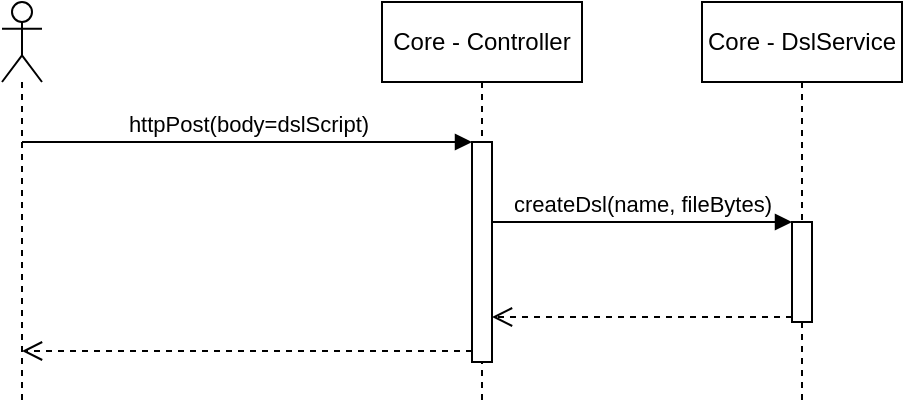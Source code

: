 <mxfile>
    <diagram id="utv_D--Is2pyvzvbY1Hj" name="build0">
        <mxGraphModel dx="979" dy="787" grid="0" gridSize="10" guides="1" tooltips="1" connect="1" arrows="1" fold="1" page="1" pageScale="1" pageWidth="827" pageHeight="1169" math="0" shadow="0">
            <root>
                <mxCell id="0"/>
                <mxCell id="1" parent="0"/>
                <mxCell id="3" value="Core - Controller" style="shape=umlLifeline;perimeter=lifelinePerimeter;whiteSpace=wrap;html=1;container=1;collapsible=0;recursiveResize=0;outlineConnect=0;" parent="1" vertex="1">
                    <mxGeometry x="320" y="140" width="100" height="200" as="geometry"/>
                </mxCell>
                <mxCell id="7" value="" style="html=1;points=[];perimeter=orthogonalPerimeter;" parent="3" vertex="1">
                    <mxGeometry x="45" y="70" width="10" height="110" as="geometry"/>
                </mxCell>
                <mxCell id="8" value="httpPost(body=dslScript)" style="html=1;verticalAlign=bottom;endArrow=block;entryX=0;entryY=0;" parent="1" source="Bd0fc6Pxmun-X_p79CJK-13" target="7" edge="1">
                    <mxGeometry relative="1" as="geometry">
                        <mxPoint x="109.5" y="210.0" as="sourcePoint"/>
                    </mxGeometry>
                </mxCell>
                <mxCell id="9" value="" style="html=1;verticalAlign=bottom;endArrow=open;dashed=1;endSize=8;exitX=0;exitY=0.95;" parent="1" source="7" target="Bd0fc6Pxmun-X_p79CJK-13" edge="1">
                    <mxGeometry relative="1" as="geometry">
                        <mxPoint x="109.5" y="314.5" as="targetPoint"/>
                    </mxGeometry>
                </mxCell>
                <mxCell id="10" value="Core - DslService" style="shape=umlLifeline;perimeter=lifelinePerimeter;whiteSpace=wrap;html=1;container=1;collapsible=0;recursiveResize=0;outlineConnect=0;" parent="1" vertex="1">
                    <mxGeometry x="480" y="140" width="100" height="200" as="geometry"/>
                </mxCell>
                <mxCell id="11" value="" style="html=1;points=[];perimeter=orthogonalPerimeter;" parent="10" vertex="1">
                    <mxGeometry x="45" y="110" width="10" height="50" as="geometry"/>
                </mxCell>
                <mxCell id="12" value="createDsl(name, fileBytes)" style="html=1;verticalAlign=bottom;endArrow=block;entryX=0;entryY=0;" parent="1" source="7" target="11" edge="1">
                    <mxGeometry relative="1" as="geometry">
                        <mxPoint x="410" y="250" as="sourcePoint"/>
                    </mxGeometry>
                </mxCell>
                <mxCell id="13" value="" style="html=1;verticalAlign=bottom;endArrow=open;dashed=1;endSize=8;exitX=0;exitY=0.95;" parent="1" source="11" target="7" edge="1">
                    <mxGeometry relative="1" as="geometry">
                        <mxPoint x="440" y="298" as="targetPoint"/>
                    </mxGeometry>
                </mxCell>
                <mxCell id="Bd0fc6Pxmun-X_p79CJK-13" value="" style="shape=umlLifeline;participant=umlActor;perimeter=lifelinePerimeter;whiteSpace=wrap;html=1;container=1;collapsible=0;recursiveResize=0;verticalAlign=top;spacingTop=36;outlineConnect=0;" parent="1" vertex="1">
                    <mxGeometry x="130" y="140" width="20" height="200" as="geometry"/>
                </mxCell>
            </root>
        </mxGraphModel>
    </diagram>
    <diagram name="build1" id="wGGCoqhekfrhkk6rmXAf">
        <mxGraphModel dx="1386" dy="787" grid="0" gridSize="10" guides="1" tooltips="1" connect="1" arrows="1" fold="1" page="1" pageScale="1" pageWidth="827" pageHeight="1169" math="0" shadow="0">
            <root>
                <mxCell id="_SHjirO3JfAntVt3ac7E-0"/>
                <mxCell id="_SHjirO3JfAntVt3ac7E-1" parent="_SHjirO3JfAntVt3ac7E-0"/>
                <mxCell id="_SHjirO3JfAntVt3ac7E-5" value="Core - DslService" style="shape=umlLifeline;perimeter=lifelinePerimeter;whiteSpace=wrap;html=1;container=1;collapsible=0;recursiveResize=0;outlineConnect=0;" parent="_SHjirO3JfAntVt3ac7E-1" vertex="1">
                    <mxGeometry x="170" y="140" width="100" height="180" as="geometry"/>
                </mxCell>
                <mxCell id="_SHjirO3JfAntVt3ac7E-6" value="" style="html=1;points=[];perimeter=orthogonalPerimeter;" parent="_SHjirO3JfAntVt3ac7E-5" vertex="1">
                    <mxGeometry x="45" y="60" width="10" height="90" as="geometry"/>
                </mxCell>
                <mxCell id="_SHjirO3JfAntVt3ac7E-7" value="createDsl(name, fileBytes)" style="html=1;verticalAlign=bottom;startArrow=oval;endArrow=block;startSize=8;" parent="_SHjirO3JfAntVt3ac7E-5" edge="1">
                    <mxGeometry relative="1" as="geometry">
                        <mxPoint x="-105" y="60" as="sourcePoint"/>
                        <mxPoint x="50" y="60" as="targetPoint"/>
                    </mxGeometry>
                </mxCell>
                <mxCell id="_SHjirO3JfAntVt3ac7E-11" value="DataBase" style="shape=umlLifeline;perimeter=lifelinePerimeter;whiteSpace=wrap;html=1;container=1;collapsible=0;recursiveResize=0;outlineConnect=0;" parent="_SHjirO3JfAntVt3ac7E-1" vertex="1">
                    <mxGeometry x="490" y="140" width="100" height="190" as="geometry"/>
                </mxCell>
                <mxCell id="_SHjirO3JfAntVt3ac7E-12" value="" style="html=1;points=[];perimeter=orthogonalPerimeter;" parent="_SHjirO3JfAntVt3ac7E-11" vertex="1">
                    <mxGeometry x="45" y="68" width="10" height="25" as="geometry"/>
                </mxCell>
                <mxCell id="_SHjirO3JfAntVt3ac7E-16" value="" style="html=1;verticalAlign=bottom;labelBackgroundColor=none;endArrow=open;endFill=0;dashed=1;" parent="_SHjirO3JfAntVt3ac7E-1" source="_SHjirO3JfAntVt3ac7E-6" edge="1">
                    <mxGeometry width="160" relative="1" as="geometry">
                        <mxPoint x="230" y="273" as="sourcePoint"/>
                        <mxPoint x="350" y="270" as="targetPoint"/>
                    </mxGeometry>
                </mxCell>
                <mxCell id="_SHjirO3JfAntVt3ac7E-17" value="&amp;lt;&amp;lt;async - create&amp;gt;&amp;gt;" style="edgeLabel;html=1;align=center;verticalAlign=middle;resizable=0;points=[];" parent="_SHjirO3JfAntVt3ac7E-16" vertex="1" connectable="0">
                    <mxGeometry x="0.45" relative="1" as="geometry">
                        <mxPoint x="-27" y="-10" as="offset"/>
                    </mxGeometry>
                </mxCell>
                <mxCell id="_SHjirO3JfAntVt3ac7E-18" value="BuilderJob" style="shape=umlLifeline;perimeter=lifelinePerimeter;whiteSpace=wrap;html=1;container=1;collapsible=0;recursiveResize=0;outlineConnect=0;" parent="_SHjirO3JfAntVt3ac7E-1" vertex="1">
                    <mxGeometry x="350" y="250" width="100" height="70" as="geometry"/>
                </mxCell>
                <mxCell id="_SHjirO3JfAntVt3ac7E-21" value="createDsl(...)" style="html=1;verticalAlign=bottom;endArrow=block;entryX=0;entryY=0;exitX=1.104;exitY=0.106;exitDx=0;exitDy=0;exitPerimeter=0;" parent="_SHjirO3JfAntVt3ac7E-1" source="_SHjirO3JfAntVt3ac7E-6" target="_SHjirO3JfAntVt3ac7E-12" edge="1">
                    <mxGeometry relative="1" as="geometry">
                        <mxPoint x="240" y="210" as="sourcePoint"/>
                    </mxGeometry>
                </mxCell>
                <mxCell id="_SHjirO3JfAntVt3ac7E-22" value="id" style="html=1;verticalAlign=bottom;endArrow=open;dashed=1;endSize=8;exitX=-0.047;exitY=0.913;exitDx=0;exitDy=0;exitPerimeter=0;" parent="_SHjirO3JfAntVt3ac7E-1" source="_SHjirO3JfAntVt3ac7E-12" target="_SHjirO3JfAntVt3ac7E-6" edge="1">
                    <mxGeometry relative="1" as="geometry">
                        <mxPoint x="250" y="234" as="targetPoint"/>
                    </mxGeometry>
                </mxCell>
                <mxCell id="_SHjirO3JfAntVt3ac7E-29" value="" style="html=1;verticalAlign=bottom;endArrow=open;dashed=1;endSize=8;" parent="_SHjirO3JfAntVt3ac7E-1" source="_SHjirO3JfAntVt3ac7E-6" edge="1">
                    <mxGeometry x="-0.143" y="-10" relative="1" as="geometry">
                        <mxPoint x="210" y="280" as="sourcePoint"/>
                        <mxPoint x="67" y="280" as="targetPoint"/>
                        <mxPoint as="offset"/>
                    </mxGeometry>
                </mxCell>
            </root>
        </mxGraphModel>
    </diagram>
    <diagram name="build2" id="a5JG3vgdXDS3aouaaDYc">
        <mxGraphModel dx="1386" dy="787" grid="0" gridSize="10" guides="1" tooltips="1" connect="1" arrows="1" fold="1" page="1" pageScale="1" pageWidth="827" pageHeight="1169" math="0" shadow="0">
            <root>
                <mxCell id="0touS1AEJUGKjj6mapaU-0"/>
                <mxCell id="0touS1AEJUGKjj6mapaU-1" parent="0touS1AEJUGKjj6mapaU-0"/>
                <mxCell id="0touS1AEJUGKjj6mapaU-2" value="alt" style="shape=umlFrame;tabWidth=110;tabHeight=30;tabPosition=left;html=1;boundedLbl=1;labelInHeader=1;width=70;height=30;" parent="0touS1AEJUGKjj6mapaU-1" vertex="1">
                    <mxGeometry x="120" y="420" width="550" height="200" as="geometry"/>
                </mxCell>
                <mxCell id="0touS1AEJUGKjj6mapaU-3" value="[error]" style="text" parent="0touS1AEJUGKjj6mapaU-2" vertex="1">
                    <mxGeometry width="100" height="20" relative="1" as="geometry">
                        <mxPoint x="20" y="40" as="offset"/>
                    </mxGeometry>
                </mxCell>
                <mxCell id="0touS1AEJUGKjj6mapaU-4" value="[success]" style="line;strokeWidth=1;dashed=1;labelPosition=center;verticalLabelPosition=bottom;align=left;verticalAlign=top;spacingLeft=20;spacingTop=15;" parent="0touS1AEJUGKjj6mapaU-2" vertex="1">
                    <mxGeometry y="100" width="550" height="8" as="geometry"/>
                </mxCell>
                <mxCell id="0touS1AEJUGKjj6mapaU-5" value="Core - DslService" style="shape=umlLifeline;perimeter=lifelinePerimeter;whiteSpace=wrap;html=1;container=1;collapsible=0;recursiveResize=0;outlineConnect=0;" parent="0touS1AEJUGKjj6mapaU-1" vertex="1">
                    <mxGeometry x="170" y="250" width="100" height="410" as="geometry"/>
                </mxCell>
                <mxCell id="0touS1AEJUGKjj6mapaU-8" value="" style="html=1;points=[];perimeter=orthogonalPerimeter;" parent="0touS1AEJUGKjj6mapaU-5" vertex="1">
                    <mxGeometry x="45" y="60" width="10" height="40" as="geometry"/>
                </mxCell>
                <mxCell id="0touS1AEJUGKjj6mapaU-9" value="" style="html=1;points=[];perimeter=orthogonalPerimeter;" parent="0touS1AEJUGKjj6mapaU-5" vertex="1">
                    <mxGeometry x="45" y="190" width="10" height="60" as="geometry"/>
                </mxCell>
                <mxCell id="0touS1AEJUGKjj6mapaU-10" value="" style="html=1;points=[];perimeter=orthogonalPerimeter;" parent="0touS1AEJUGKjj6mapaU-5" vertex="1">
                    <mxGeometry x="45" y="290" width="10" height="60" as="geometry"/>
                </mxCell>
                <mxCell id="0touS1AEJUGKjj6mapaU-11" value="DataBase" style="shape=umlLifeline;perimeter=lifelinePerimeter;whiteSpace=wrap;html=1;container=1;collapsible=0;recursiveResize=0;outlineConnect=0;" parent="0touS1AEJUGKjj6mapaU-1" vertex="1">
                    <mxGeometry x="520" y="250" width="100" height="410" as="geometry"/>
                </mxCell>
                <mxCell id="0touS1AEJUGKjj6mapaU-13" value="" style="html=1;points=[];perimeter=orthogonalPerimeter;" parent="0touS1AEJUGKjj6mapaU-11" vertex="1">
                    <mxGeometry x="45" y="310" width="10" height="20" as="geometry"/>
                </mxCell>
                <mxCell id="0touS1AEJUGKjj6mapaU-14" value="" style="html=1;points=[];perimeter=orthogonalPerimeter;" parent="0touS1AEJUGKjj6mapaU-11" vertex="1">
                    <mxGeometry x="45" y="210" width="10" height="20" as="geometry"/>
                </mxCell>
                <mxCell id="0touS1AEJUGKjj6mapaU-18" value="BuilderJob" style="shape=umlLifeline;perimeter=lifelinePerimeter;whiteSpace=wrap;html=1;container=1;collapsible=0;recursiveResize=0;outlineConnect=0;" parent="0touS1AEJUGKjj6mapaU-1" vertex="1">
                    <mxGeometry x="360" y="250" width="100" height="390" as="geometry"/>
                </mxCell>
                <mxCell id="0touS1AEJUGKjj6mapaU-19" value="" style="html=1;points=[];perimeter=orthogonalPerimeter;" parent="0touS1AEJUGKjj6mapaU-18" vertex="1">
                    <mxGeometry x="44" y="130" width="10" height="30" as="geometry"/>
                </mxCell>
                <mxCell id="0touS1AEJUGKjj6mapaU-20" value="buildDsl" style="edgeStyle=orthogonalEdgeStyle;html=1;align=left;spacingLeft=2;endArrow=block;rounded=0;entryX=1;entryY=0;" parent="0touS1AEJUGKjj6mapaU-18" target="0touS1AEJUGKjj6mapaU-19" edge="1">
                    <mxGeometry relative="1" as="geometry">
                        <mxPoint x="49" y="110" as="sourcePoint"/>
                        <Array as="points">
                            <mxPoint x="79" y="110"/>
                        </Array>
                    </mxGeometry>
                </mxCell>
                <mxCell id="0touS1AEJUGKjj6mapaU-23" value="httpGetDsl(id)" style="html=1;verticalAlign=bottom;endArrow=block;entryX=1;entryY=0;" parent="0touS1AEJUGKjj6mapaU-1" source="0touS1AEJUGKjj6mapaU-18" target="0touS1AEJUGKjj6mapaU-8" edge="1">
                    <mxGeometry relative="1" as="geometry">
                        <mxPoint x="290" y="300" as="sourcePoint"/>
                    </mxGeometry>
                </mxCell>
                <mxCell id="0touS1AEJUGKjj6mapaU-24" value="dslScript" style="html=1;verticalAlign=bottom;endArrow=open;dashed=1;endSize=8;exitX=1;exitY=0.95;" parent="0touS1AEJUGKjj6mapaU-1" source="0touS1AEJUGKjj6mapaU-8" target="0touS1AEJUGKjj6mapaU-18" edge="1">
                    <mxGeometry relative="1" as="geometry">
                        <mxPoint x="290" y="357" as="targetPoint"/>
                    </mxGeometry>
                </mxCell>
                <mxCell id="0touS1AEJUGKjj6mapaU-25" value="reportError(errorMessage)" style="html=1;verticalAlign=bottom;endArrow=block;entryX=1;entryY=0;" parent="0touS1AEJUGKjj6mapaU-1" source="0touS1AEJUGKjj6mapaU-18" target="0touS1AEJUGKjj6mapaU-9" edge="1">
                    <mxGeometry relative="1" as="geometry">
                        <mxPoint x="290" y="440" as="sourcePoint"/>
                    </mxGeometry>
                </mxCell>
                <mxCell id="0touS1AEJUGKjj6mapaU-26" value="" style="html=1;verticalAlign=bottom;endArrow=open;dashed=1;endSize=8;exitX=1;exitY=0.95;" parent="0touS1AEJUGKjj6mapaU-1" source="0touS1AEJUGKjj6mapaU-9" target="0touS1AEJUGKjj6mapaU-18" edge="1">
                    <mxGeometry relative="1" as="geometry">
                        <mxPoint x="290" y="497" as="targetPoint"/>
                    </mxGeometry>
                </mxCell>
                <mxCell id="0touS1AEJUGKjj6mapaU-27" value="" style="html=1;verticalAlign=bottom;endArrow=open;dashed=1;endSize=8;exitX=1;exitY=0.95;" parent="0touS1AEJUGKjj6mapaU-1" source="0touS1AEJUGKjj6mapaU-10" target="0touS1AEJUGKjj6mapaU-18" edge="1">
                    <mxGeometry relative="1" as="geometry">
                        <mxPoint x="290" y="597" as="targetPoint"/>
                    </mxGeometry>
                </mxCell>
                <mxCell id="0touS1AEJUGKjj6mapaU-28" value="uplodJar(compiledScript)" style="html=1;verticalAlign=bottom;endArrow=block;entryX=1;entryY=0;" parent="0touS1AEJUGKjj6mapaU-1" source="0touS1AEJUGKjj6mapaU-18" target="0touS1AEJUGKjj6mapaU-10" edge="1">
                    <mxGeometry relative="1" as="geometry">
                        <mxPoint x="290" y="540" as="sourcePoint"/>
                    </mxGeometry>
                </mxCell>
                <mxCell id="0touS1AEJUGKjj6mapaU-30" value="" style="html=1;verticalAlign=bottom;endArrow=open;dashed=1;endSize=8;exitX=0;exitY=0.95;" parent="0touS1AEJUGKjj6mapaU-1" source="0touS1AEJUGKjj6mapaU-13" target="0touS1AEJUGKjj6mapaU-10" edge="1">
                    <mxGeometry relative="1" as="geometry">
                        <mxPoint x="260" y="580" as="targetPoint"/>
                    </mxGeometry>
                </mxCell>
                <mxCell id="0touS1AEJUGKjj6mapaU-31" value="updateDsl(compiledScript, status=&quot;ready&quot;)" style="html=1;verticalAlign=bottom;endArrow=block;entryX=0;entryY=0;" parent="0touS1AEJUGKjj6mapaU-1" source="0touS1AEJUGKjj6mapaU-10" target="0touS1AEJUGKjj6mapaU-13" edge="1">
                    <mxGeometry relative="1" as="geometry">
                        <mxPoint x="495" y="560" as="sourcePoint"/>
                    </mxGeometry>
                </mxCell>
                <mxCell id="0touS1AEJUGKjj6mapaU-32" value="updateDsl(errorMessage, status=&quot;error&quot;)" style="html=1;verticalAlign=bottom;endArrow=block;entryX=0;entryY=0;" parent="0touS1AEJUGKjj6mapaU-1" source="0touS1AEJUGKjj6mapaU-9" target="0touS1AEJUGKjj6mapaU-14" edge="1">
                    <mxGeometry relative="1" as="geometry">
                        <mxPoint x="250" y="470" as="sourcePoint"/>
                    </mxGeometry>
                </mxCell>
                <mxCell id="0touS1AEJUGKjj6mapaU-15" value="" style="html=1;verticalAlign=bottom;endArrow=open;dashed=1;endSize=8;exitX=0;exitY=0.95;" parent="0touS1AEJUGKjj6mapaU-1" source="0touS1AEJUGKjj6mapaU-14" target="0touS1AEJUGKjj6mapaU-9" edge="1">
                    <mxGeometry relative="1" as="geometry">
                        <mxPoint x="224" y="609.02" as="targetPoint"/>
                    </mxGeometry>
                </mxCell>
                <mxCell id="2a-AqLqMkyWlzdUfhncV-0" value="" style="shape=umlDestroy;" parent="0touS1AEJUGKjj6mapaU-1" vertex="1">
                    <mxGeometry x="397.5" y="630" width="25" height="20" as="geometry"/>
                </mxCell>
            </root>
        </mxGraphModel>
    </diagram>
    <diagram id="yyVg1IFRu9AUybLdbmGE" name="start1">
        <mxGraphModel dx="979" dy="787" grid="0" gridSize="10" guides="1" tooltips="1" connect="1" arrows="1" fold="1" page="1" pageScale="1" pageWidth="827" pageHeight="1169" math="0" shadow="0">
            <root>
                <mxCell id="0"/>
                <mxCell id="1" parent="0"/>
                <mxCell id="Yh5Q2Wu9u5Uw5rpOBgke-1" value="alt" style="shape=umlFrame;tabWidth=110;tabHeight=30;tabPosition=left;html=1;boundedLbl=1;labelInHeader=1;width=70;height=30;" parent="1" vertex="1">
                    <mxGeometry x="50" y="480" width="320" height="140" as="geometry"/>
                </mxCell>
                <mxCell id="Yh5Q2Wu9u5Uw5rpOBgke-2" value="[error]" style="text" parent="Yh5Q2Wu9u5Uw5rpOBgke-1" vertex="1">
                    <mxGeometry width="40" height="20" relative="1" as="geometry">
                        <mxPoint x="20" y="30" as="offset"/>
                    </mxGeometry>
                </mxCell>
                <mxCell id="Yh5Q2Wu9u5Uw5rpOBgke-3" value="[success]" style="line;strokeWidth=1;dashed=1;labelPosition=center;verticalLabelPosition=bottom;align=left;verticalAlign=top;spacingLeft=19;spacingTop=0;spacing=0;" parent="Yh5Q2Wu9u5Uw5rpOBgke-1" vertex="1">
                    <mxGeometry y="70" width="320" height="5.6" as="geometry"/>
                </mxCell>
                <mxCell id="kfKKQYalvcVPobqDcQN6-1" value="Core - DslService" style="shape=umlLifeline;perimeter=lifelinePerimeter;whiteSpace=wrap;html=1;container=1;collapsible=0;recursiveResize=0;outlineConnect=0;" parent="1" vertex="1">
                    <mxGeometry x="290" y="160" width="110" height="470" as="geometry"/>
                </mxCell>
                <mxCell id="Yh5Q2Wu9u5Uw5rpOBgke-6" value="spawnAgent(&lt;span style=&quot;text-align: center;&quot;&gt;compiledDsl&lt;/span&gt;,&amp;nbsp; cert, rootCa, id)" style="edgeStyle=orthogonalEdgeStyle;html=1;align=left;spacingLeft=2;endArrow=block;rounded=0;entryX=1;entryY=0;" parent="kfKKQYalvcVPobqDcQN6-1" target="Yh5Q2Wu9u5Uw5rpOBgke-5" edge="1">
                    <mxGeometry relative="1" as="geometry">
                        <mxPoint x="55" y="260" as="sourcePoint"/>
                        <Array as="points">
                            <mxPoint x="85" y="260"/>
                        </Array>
                    </mxGeometry>
                </mxCell>
                <mxCell id="agKsEs1f8TgJbRtIlZe3-2" value="" style="html=1;points=[];perimeter=orthogonalPerimeter;" parent="kfKKQYalvcVPobqDcQN6-1" vertex="1">
                    <mxGeometry x="50" y="60" width="10" height="120" as="geometry"/>
                </mxCell>
                <mxCell id="agKsEs1f8TgJbRtIlZe3-3" value="" style="html=1;points=[];perimeter=orthogonalPerimeter;" parent="kfKKQYalvcVPobqDcQN6-1" vertex="1">
                    <mxGeometry x="50" y="210" width="10" height="230" as="geometry"/>
                </mxCell>
                <mxCell id="Yh5Q2Wu9u5Uw5rpOBgke-5" value="" style="html=1;points=[];perimeter=orthogonalPerimeter;" parent="kfKKQYalvcVPobqDcQN6-1" vertex="1">
                    <mxGeometry x="55" y="285" width="10" height="20" as="geometry"/>
                </mxCell>
                <mxCell id="agKsEs1f8TgJbRtIlZe3-7" value="&lt;span style=&quot;text-align: center; background-color: rgb(251, 251, 251);&quot;&gt;&amp;lt;&amp;lt;async&amp;gt;&amp;gt;&lt;br&gt;&lt;/span&gt;" style="edgeStyle=orthogonalEdgeStyle;html=1;align=left;spacingLeft=2;endArrow=block;rounded=0;" parent="kfKKQYalvcVPobqDcQN6-1" source="agKsEs1f8TgJbRtIlZe3-2" target="agKsEs1f8TgJbRtIlZe3-3" edge="1">
                    <mxGeometry y="-30" relative="1" as="geometry">
                        <mxPoint x="100" y="150" as="sourcePoint"/>
                        <Array as="points">
                            <mxPoint x="-10" y="170"/>
                            <mxPoint x="-10" y="210"/>
                        </Array>
                        <mxPoint as="offset"/>
                    </mxGeometry>
                </mxCell>
                <mxCell id="BZkd5wPFXZcv4N2xyIMW-1" value="Core - TlsService" style="shape=umlLifeline;perimeter=lifelinePerimeter;whiteSpace=wrap;html=1;container=1;collapsible=0;recursiveResize=0;outlineConnect=0;" parent="1" vertex="1">
                    <mxGeometry x="554" y="323" width="100" height="150" as="geometry"/>
                </mxCell>
                <mxCell id="9V_8YxxvmHmmnwziv814-13" value="" style="html=1;points=[];perimeter=orthogonalPerimeter;" parent="BZkd5wPFXZcv4N2xyIMW-1" vertex="1">
                    <mxGeometry x="45" y="60" width="10" height="20" as="geometry"/>
                </mxCell>
                <mxCell id="BZkd5wPFXZcv4N2xyIMW-3" value="DataBase" style="shape=umlLifeline;perimeter=lifelinePerimeter;whiteSpace=wrap;html=1;container=1;collapsible=0;recursiveResize=0;outlineConnect=0;" parent="1" vertex="1">
                    <mxGeometry x="100" y="160" width="100" height="490" as="geometry"/>
                </mxCell>
                <mxCell id="9V_8YxxvmHmmnwziv814-1" value="" style="html=1;points=[];perimeter=orthogonalPerimeter;" parent="BZkd5wPFXZcv4N2xyIMW-3" vertex="1">
                    <mxGeometry x="45" y="90" width="10" height="20" as="geometry"/>
                </mxCell>
                <mxCell id="9V_8YxxvmHmmnwziv814-23" value="" style="html=1;points=[];perimeter=orthogonalPerimeter;" parent="BZkd5wPFXZcv4N2xyIMW-3" vertex="1">
                    <mxGeometry x="45" y="130" width="10" height="20" as="geometry"/>
                </mxCell>
                <mxCell id="Yh5Q2Wu9u5Uw5rpOBgke-23" value="" style="html=1;points=[];perimeter=orthogonalPerimeter;" parent="BZkd5wPFXZcv4N2xyIMW-3" vertex="1">
                    <mxGeometry x="45" y="420" width="10" height="20" as="geometry"/>
                </mxCell>
                <mxCell id="Yh5Q2Wu9u5Uw5rpOBgke-20" value="" style="html=1;points=[];perimeter=orthogonalPerimeter;" parent="BZkd5wPFXZcv4N2xyIMW-3" vertex="1">
                    <mxGeometry x="45" y="350" width="10" height="20" as="geometry"/>
                </mxCell>
                <mxCell id="9V_8YxxvmHmmnwziv814-2" value="getDsl(id)" style="html=1;verticalAlign=bottom;endArrow=block;entryX=0;entryY=0;" parent="1" source="agKsEs1f8TgJbRtIlZe3-2" target="9V_8YxxvmHmmnwziv814-1" edge="1">
                    <mxGeometry relative="1" as="geometry">
                        <mxPoint x="195" y="220" as="sourcePoint"/>
                    </mxGeometry>
                </mxCell>
                <mxCell id="9V_8YxxvmHmmnwziv814-3" value="compiledDsl" style="html=1;verticalAlign=bottom;endArrow=open;dashed=1;endSize=8;exitX=0;exitY=0.95;" parent="1" source="9V_8YxxvmHmmnwziv814-1" target="agKsEs1f8TgJbRtIlZe3-2" edge="1">
                    <mxGeometry relative="1" as="geometry">
                        <mxPoint x="195" y="296" as="targetPoint"/>
                    </mxGeometry>
                </mxCell>
                <mxCell id="9V_8YxxvmHmmnwziv814-4" value="startServer(id)" style="html=1;verticalAlign=bottom;startArrow=circle;startFill=1;endArrow=open;startSize=6;endSize=8;" parent="1" target="agKsEs1f8TgJbRtIlZe3-2" edge="1">
                    <mxGeometry width="80" relative="1" as="geometry">
                        <mxPoint x="480" y="220" as="sourcePoint"/>
                        <mxPoint x="270" y="220" as="targetPoint"/>
                        <Array as="points"/>
                    </mxGeometry>
                </mxCell>
                <mxCell id="9V_8YxxvmHmmnwziv814-14" value="deriveCert(serverName)" style="html=1;verticalAlign=bottom;endArrow=block;entryX=0;entryY=0;" parent="1" source="agKsEs1f8TgJbRtIlZe3-3" target="9V_8YxxvmHmmnwziv814-13" edge="1">
                    <mxGeometry relative="1" as="geometry">
                        <mxPoint x="339" y="340" as="sourcePoint"/>
                    </mxGeometry>
                </mxCell>
                <mxCell id="9V_8YxxvmHmmnwziv814-15" value="cert" style="html=1;verticalAlign=bottom;endArrow=open;dashed=1;endSize=8;exitX=0;exitY=0.95;" parent="1" source="9V_8YxxvmHmmnwziv814-13" target="agKsEs1f8TgJbRtIlZe3-3" edge="1">
                    <mxGeometry relative="1" as="geometry">
                        <mxPoint x="339" y="416" as="targetPoint"/>
                    </mxGeometry>
                </mxCell>
                <mxCell id="9V_8YxxvmHmmnwziv814-24" value="setDslStatus(id, &quot;Spawning&quot;)" style="html=1;verticalAlign=bottom;endArrow=block;entryX=0;entryY=0;" parent="1" source="agKsEs1f8TgJbRtIlZe3-2" target="9V_8YxxvmHmmnwziv814-23" edge="1">
                    <mxGeometry relative="1" as="geometry">
                        <mxPoint x="45" y="280" as="sourcePoint"/>
                    </mxGeometry>
                </mxCell>
                <mxCell id="9V_8YxxvmHmmnwziv814-25" value="" style="html=1;verticalAlign=bottom;endArrow=open;dashed=1;endSize=8;exitX=0;exitY=0.95;" parent="1" source="9V_8YxxvmHmmnwziv814-23" target="agKsEs1f8TgJbRtIlZe3-2" edge="1">
                    <mxGeometry relative="1" as="geometry">
                        <mxPoint x="310" y="340" as="targetPoint"/>
                    </mxGeometry>
                </mxCell>
                <mxCell id="Yh5Q2Wu9u5Uw5rpOBgke-21" value="setDslStatus(id, &quot;Error&quot;)" style="html=1;verticalAlign=bottom;endArrow=block;" parent="1" source="agKsEs1f8TgJbRtIlZe3-3" target="Yh5Q2Wu9u5Uw5rpOBgke-20" edge="1">
                    <mxGeometry relative="1" as="geometry">
                        <mxPoint x="324.5" y="500" as="sourcePoint"/>
                    </mxGeometry>
                </mxCell>
                <mxCell id="Yh5Q2Wu9u5Uw5rpOBgke-22" value="" style="html=1;verticalAlign=bottom;endArrow=open;dashed=1;endSize=8;" parent="1" source="Yh5Q2Wu9u5Uw5rpOBgke-20" target="agKsEs1f8TgJbRtIlZe3-3" edge="1">
                    <mxGeometry x="-0.0" relative="1" as="geometry">
                        <mxPoint x="324.5" y="528.5" as="targetPoint"/>
                        <Array as="points">
                            <mxPoint x="250" y="530"/>
                        </Array>
                        <mxPoint as="offset"/>
                    </mxGeometry>
                </mxCell>
                <mxCell id="Yh5Q2Wu9u5Uw5rpOBgke-24" value="setDslStatus(id, &quot;Running&quot;)" style="html=1;verticalAlign=bottom;endArrow=block;exitX=0.031;exitY=0.911;exitDx=0;exitDy=0;exitPerimeter=0;" parent="1" source="agKsEs1f8TgJbRtIlZe3-3" target="Yh5Q2Wu9u5Uw5rpOBgke-23" edge="1">
                    <mxGeometry relative="1" as="geometry">
                        <mxPoint x="75" y="570" as="sourcePoint"/>
                    </mxGeometry>
                </mxCell>
                <mxCell id="Yh5Q2Wu9u5Uw5rpOBgke-25" value="" style="html=1;verticalAlign=bottom;endArrow=open;dashed=1;endSize=8;" parent="1" source="Yh5Q2Wu9u5Uw5rpOBgke-23" target="agKsEs1f8TgJbRtIlZe3-3" edge="1">
                    <mxGeometry relative="1" as="geometry">
                        <mxPoint x="75" y="646" as="targetPoint"/>
                        <Array as="points">
                            <mxPoint x="250" y="600"/>
                        </Array>
                    </mxGeometry>
                </mxCell>
                <mxCell id="agKsEs1f8TgJbRtIlZe3-8" value="" style="html=1;verticalAlign=bottom;endArrow=open;dashed=1;endSize=8;" parent="1" source="agKsEs1f8TgJbRtIlZe3-2" edge="1">
                    <mxGeometry relative="1" as="geometry">
                        <mxPoint x="480" y="310" as="sourcePoint"/>
                        <mxPoint x="480" y="340" as="targetPoint"/>
                    </mxGeometry>
                </mxCell>
            </root>
        </mxGraphModel>
    </diagram>
    <diagram name="start2" id="V9zngLun4eCDH6h6uctr">
        <mxGraphModel dx="979" dy="787" grid="1" gridSize="10" guides="1" tooltips="1" connect="1" arrows="1" fold="1" page="1" pageScale="1" pageWidth="827" pageHeight="1169" math="0" shadow="0">
            <root>
                <mxCell id="pBLbUDvJy5IyVbJOkcDt-0"/>
                <mxCell id="pBLbUDvJy5IyVbJOkcDt-1" parent="pBLbUDvJy5IyVbJOkcDt-0"/>
                <mxCell id="pBLbUDvJy5IyVbJOkcDt-2" value="Core - DslService" style="shape=umlLifeline;perimeter=lifelinePerimeter;whiteSpace=wrap;html=1;container=1;collapsible=0;recursiveResize=0;outlineConnect=0;" parent="pBLbUDvJy5IyVbJOkcDt-1" vertex="1">
                    <mxGeometry x="160" y="160" width="110" height="330" as="geometry"/>
                </mxCell>
                <mxCell id="pBLbUDvJy5IyVbJOkcDt-11" value="K8s API" style="shape=umlLifeline;perimeter=lifelinePerimeter;whiteSpace=wrap;html=1;container=1;collapsible=0;recursiveResize=0;outlineConnect=0;" parent="pBLbUDvJy5IyVbJOkcDt-1" vertex="1">
                    <mxGeometry x="510" y="160" width="100" height="330" as="geometry"/>
                </mxCell>
                <mxCell id="pBLbUDvJy5IyVbJOkcDt-12" value="" style="html=1;points=[];perimeter=orthogonalPerimeter;" parent="pBLbUDvJy5IyVbJOkcDt-11" vertex="1">
                    <mxGeometry x="45" y="80" width="10" height="20" as="geometry"/>
                </mxCell>
                <mxCell id="pBLbUDvJy5IyVbJOkcDt-13" value="" style="html=1;points=[];perimeter=orthogonalPerimeter;" parent="pBLbUDvJy5IyVbJOkcDt-11" vertex="1">
                    <mxGeometry x="45" y="140" width="10" height="20" as="geometry"/>
                </mxCell>
                <mxCell id="pBLbUDvJy5IyVbJOkcDt-14" value="" style="html=1;points=[];perimeter=orthogonalPerimeter;" parent="pBLbUDvJy5IyVbJOkcDt-11" vertex="1">
                    <mxGeometry x="45" y="290" width="10" height="20" as="geometry"/>
                </mxCell>
                <mxCell id="Gog_lnurdcakm_qzN9x4-1" value="" style="html=1;points=[];perimeter=orthogonalPerimeter;" parent="pBLbUDvJy5IyVbJOkcDt-11" vertex="1">
                    <mxGeometry x="45" y="200" width="10" height="30" as="geometry"/>
                </mxCell>
                <mxCell id="pBLbUDvJy5IyVbJOkcDt-17" value="createSecret(name, cert, rootCa, id)" style="html=1;verticalAlign=bottom;endArrow=block;entryX=0;entryY=0;" parent="pBLbUDvJy5IyVbJOkcDt-1" source="pBLbUDvJy5IyVbJOkcDt-2" target="pBLbUDvJy5IyVbJOkcDt-12" edge="1">
                    <mxGeometry relative="1" as="geometry">
                        <mxPoint x="465" y="380" as="sourcePoint"/>
                    </mxGeometry>
                </mxCell>
                <mxCell id="pBLbUDvJy5IyVbJOkcDt-18" value="" style="html=1;verticalAlign=bottom;endArrow=open;dashed=1;endSize=8;exitX=0;exitY=0.95;" parent="pBLbUDvJy5IyVbJOkcDt-1" source="pBLbUDvJy5IyVbJOkcDt-12" target="pBLbUDvJy5IyVbJOkcDt-2" edge="1">
                    <mxGeometry relative="1" as="geometry">
                        <mxPoint x="465" y="456" as="targetPoint"/>
                    </mxGeometry>
                </mxCell>
                <mxCell id="pBLbUDvJy5IyVbJOkcDt-21" value="createResources(...)" style="html=1;verticalAlign=bottom;endArrow=block;entryX=0;entryY=0;" parent="pBLbUDvJy5IyVbJOkcDt-1" source="pBLbUDvJy5IyVbJOkcDt-2" target="pBLbUDvJy5IyVbJOkcDt-13" edge="1">
                    <mxGeometry relative="1" as="geometry">
                        <mxPoint x="465" y="470" as="sourcePoint"/>
                    </mxGeometry>
                </mxCell>
                <mxCell id="pBLbUDvJy5IyVbJOkcDt-22" value="" style="html=1;verticalAlign=bottom;endArrow=open;dashed=1;endSize=8;exitX=0;exitY=0.95;" parent="pBLbUDvJy5IyVbJOkcDt-1" source="pBLbUDvJy5IyVbJOkcDt-13" target="pBLbUDvJy5IyVbJOkcDt-2" edge="1">
                    <mxGeometry relative="1" as="geometry">
                        <mxPoint x="465" y="546" as="targetPoint"/>
                    </mxGeometry>
                </mxCell>
                <mxCell id="pBLbUDvJy5IyVbJOkcDt-23" value="" style="html=1;verticalAlign=bottom;endArrow=open;dashed=1;endSize=8;exitX=0;exitY=0.95;" parent="pBLbUDvJy5IyVbJOkcDt-1" source="pBLbUDvJy5IyVbJOkcDt-14" target="pBLbUDvJy5IyVbJOkcDt-2" edge="1">
                    <mxGeometry relative="1" as="geometry">
                        <mxPoint x="465" y="596" as="targetPoint"/>
                    </mxGeometry>
                </mxCell>
                <mxCell id="pBLbUDvJy5IyVbJOkcDt-24" value="createWebhookConfig(name, rootCa, id)" style="html=1;verticalAlign=bottom;endArrow=block;entryX=0;entryY=0;" parent="pBLbUDvJy5IyVbJOkcDt-1" source="pBLbUDvJy5IyVbJOkcDt-2" target="pBLbUDvJy5IyVbJOkcDt-14" edge="1">
                    <mxGeometry relative="1" as="geometry">
                        <mxPoint x="465" y="520" as="sourcePoint"/>
                    </mxGeometry>
                </mxCell>
                <mxCell id="Gog_lnurdcakm_qzN9x4-2" value="waitUntilAgentIsRunning()" style="html=1;verticalAlign=bottom;endArrow=block;entryX=0;entryY=0;" parent="pBLbUDvJy5IyVbJOkcDt-1" source="pBLbUDvJy5IyVbJOkcDt-2" target="Gog_lnurdcakm_qzN9x4-1" edge="1">
                    <mxGeometry relative="1" as="geometry">
                        <mxPoint x="485" y="350" as="sourcePoint"/>
                    </mxGeometry>
                </mxCell>
                <mxCell id="Gog_lnurdcakm_qzN9x4-3" value="" style="html=1;verticalAlign=bottom;endArrow=open;dashed=1;endSize=8;exitX=0;exitY=0.95;" parent="pBLbUDvJy5IyVbJOkcDt-1" source="Gog_lnurdcakm_qzN9x4-1" target="pBLbUDvJy5IyVbJOkcDt-2" edge="1">
                    <mxGeometry relative="1" as="geometry">
                        <mxPoint x="485" y="426" as="targetPoint"/>
                    </mxGeometry>
                </mxCell>
            </root>
        </mxGraphModel>
    </diagram>
</mxfile>